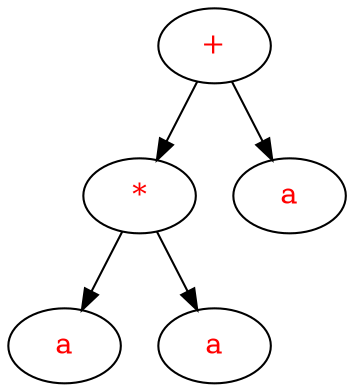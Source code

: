 digraph G {
	"1."->"2.";
	"1."->"3.";
	"2."->"4.";
	"2."->"5.";
	"1." [ label=<<font color="red">+</font>> ];
	"2." [ label=<<font color="red">*</font>> ];
	"3." [ label=<<font color="red">a</font>> ];
	"4." [ label=<<font color="red">a</font>> ];
	"5." [ label=<<font color="red">a</font>> ];

}
